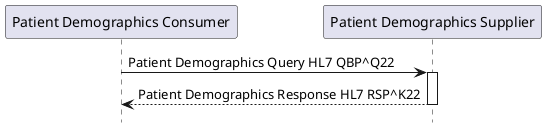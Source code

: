 @startuml
hide footbox

participant "Patient Demographics Consumer" as CON
participant "Patient Demographics Supplier" as SUP

CON -> SUP :Patient Demographics Query HL7 QBP^Q22
activate SUP
SUP --> CON : Patient Demographics Response HL7 RSP^K22
deactivate SUP


@enduml